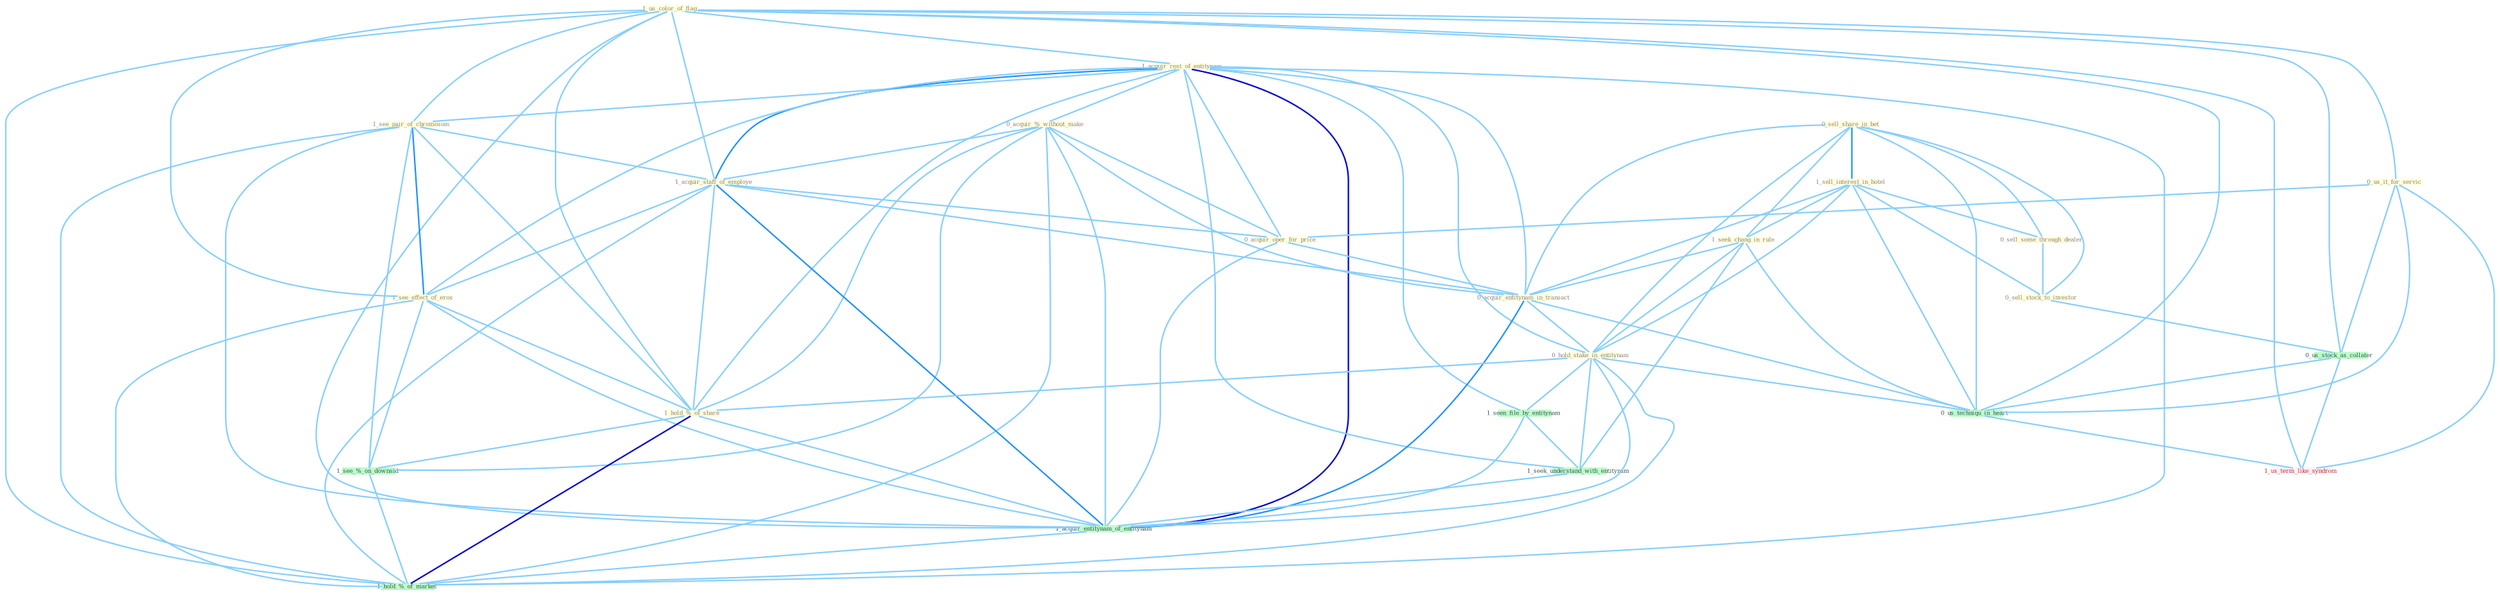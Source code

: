 Graph G{ 
    node
    [shape=polygon,style=filled,width=.5,height=.06,color="#BDFCC9",fixedsize=true,fontsize=4,
    fontcolor="#2f4f4f"];
    {node
    [color="#ffffe0", fontcolor="#8b7d6b"] "1_us_color_of_flag " "1_acquir_rest_of_entitynam " "0_sell_share_in_bet " "1_see_pair_of_chromosom " "0_acquir_%_without_make " "1_sell_interest_in_hotel " "1_acquir_staff_of_employe " "0_sell_some_through_dealer " "0_sell_stock_to_investor " "1_see_effect_of_eros " "1_seek_chang_in_rule " "0_us_it_for_servic " "0_acquir_oper_for_price " "0_acquir_entitynam_in_transact " "0_hold_stake_in_entitynam " "1_hold_%_of_share "}
{node [color="#fff0f5", fontcolor="#b22222"] "1_us_term_like_syndrom "}
edge [color="#B0E2FF"];

	"1_us_color_of_flag " -- "1_acquir_rest_of_entitynam " [w="1", color="#87cefa" ];
	"1_us_color_of_flag " -- "1_see_pair_of_chromosom " [w="1", color="#87cefa" ];
	"1_us_color_of_flag " -- "1_acquir_staff_of_employe " [w="1", color="#87cefa" ];
	"1_us_color_of_flag " -- "1_see_effect_of_eros " [w="1", color="#87cefa" ];
	"1_us_color_of_flag " -- "0_us_it_for_servic " [w="1", color="#87cefa" ];
	"1_us_color_of_flag " -- "1_hold_%_of_share " [w="1", color="#87cefa" ];
	"1_us_color_of_flag " -- "0_us_stock_as_collater " [w="1", color="#87cefa" ];
	"1_us_color_of_flag " -- "1_acquir_entitynam_of_entitynam " [w="1", color="#87cefa" ];
	"1_us_color_of_flag " -- "0_us_techniqu_in_heart " [w="1", color="#87cefa" ];
	"1_us_color_of_flag " -- "1_us_term_like_syndrom " [w="1", color="#87cefa" ];
	"1_us_color_of_flag " -- "1_hold_%_of_market " [w="1", color="#87cefa" ];
	"1_acquir_rest_of_entitynam " -- "1_see_pair_of_chromosom " [w="1", color="#87cefa" ];
	"1_acquir_rest_of_entitynam " -- "0_acquir_%_without_make " [w="1", color="#87cefa" ];
	"1_acquir_rest_of_entitynam " -- "1_acquir_staff_of_employe " [w="2", color="#1e90ff" , len=0.8];
	"1_acquir_rest_of_entitynam " -- "1_see_effect_of_eros " [w="1", color="#87cefa" ];
	"1_acquir_rest_of_entitynam " -- "0_acquir_oper_for_price " [w="1", color="#87cefa" ];
	"1_acquir_rest_of_entitynam " -- "0_acquir_entitynam_in_transact " [w="1", color="#87cefa" ];
	"1_acquir_rest_of_entitynam " -- "0_hold_stake_in_entitynam " [w="1", color="#87cefa" ];
	"1_acquir_rest_of_entitynam " -- "1_hold_%_of_share " [w="1", color="#87cefa" ];
	"1_acquir_rest_of_entitynam " -- "1_seen_file_by_entitynam " [w="1", color="#87cefa" ];
	"1_acquir_rest_of_entitynam " -- "1_seek_understand_with_entitynam " [w="1", color="#87cefa" ];
	"1_acquir_rest_of_entitynam " -- "1_acquir_entitynam_of_entitynam " [w="3", color="#0000cd" , len=0.6];
	"1_acquir_rest_of_entitynam " -- "1_hold_%_of_market " [w="1", color="#87cefa" ];
	"0_sell_share_in_bet " -- "1_sell_interest_in_hotel " [w="2", color="#1e90ff" , len=0.8];
	"0_sell_share_in_bet " -- "0_sell_some_through_dealer " [w="1", color="#87cefa" ];
	"0_sell_share_in_bet " -- "0_sell_stock_to_investor " [w="1", color="#87cefa" ];
	"0_sell_share_in_bet " -- "1_seek_chang_in_rule " [w="1", color="#87cefa" ];
	"0_sell_share_in_bet " -- "0_acquir_entitynam_in_transact " [w="1", color="#87cefa" ];
	"0_sell_share_in_bet " -- "0_hold_stake_in_entitynam " [w="1", color="#87cefa" ];
	"0_sell_share_in_bet " -- "0_us_techniqu_in_heart " [w="1", color="#87cefa" ];
	"1_see_pair_of_chromosom " -- "1_acquir_staff_of_employe " [w="1", color="#87cefa" ];
	"1_see_pair_of_chromosom " -- "1_see_effect_of_eros " [w="2", color="#1e90ff" , len=0.8];
	"1_see_pair_of_chromosom " -- "1_hold_%_of_share " [w="1", color="#87cefa" ];
	"1_see_pair_of_chromosom " -- "1_acquir_entitynam_of_entitynam " [w="1", color="#87cefa" ];
	"1_see_pair_of_chromosom " -- "1_see_%_on_downsid " [w="1", color="#87cefa" ];
	"1_see_pair_of_chromosom " -- "1_hold_%_of_market " [w="1", color="#87cefa" ];
	"0_acquir_%_without_make " -- "1_acquir_staff_of_employe " [w="1", color="#87cefa" ];
	"0_acquir_%_without_make " -- "0_acquir_oper_for_price " [w="1", color="#87cefa" ];
	"0_acquir_%_without_make " -- "0_acquir_entitynam_in_transact " [w="1", color="#87cefa" ];
	"0_acquir_%_without_make " -- "1_hold_%_of_share " [w="1", color="#87cefa" ];
	"0_acquir_%_without_make " -- "1_acquir_entitynam_of_entitynam " [w="1", color="#87cefa" ];
	"0_acquir_%_without_make " -- "1_see_%_on_downsid " [w="1", color="#87cefa" ];
	"0_acquir_%_without_make " -- "1_hold_%_of_market " [w="1", color="#87cefa" ];
	"1_sell_interest_in_hotel " -- "0_sell_some_through_dealer " [w="1", color="#87cefa" ];
	"1_sell_interest_in_hotel " -- "0_sell_stock_to_investor " [w="1", color="#87cefa" ];
	"1_sell_interest_in_hotel " -- "1_seek_chang_in_rule " [w="1", color="#87cefa" ];
	"1_sell_interest_in_hotel " -- "0_acquir_entitynam_in_transact " [w="1", color="#87cefa" ];
	"1_sell_interest_in_hotel " -- "0_hold_stake_in_entitynam " [w="1", color="#87cefa" ];
	"1_sell_interest_in_hotel " -- "0_us_techniqu_in_heart " [w="1", color="#87cefa" ];
	"1_acquir_staff_of_employe " -- "1_see_effect_of_eros " [w="1", color="#87cefa" ];
	"1_acquir_staff_of_employe " -- "0_acquir_oper_for_price " [w="1", color="#87cefa" ];
	"1_acquir_staff_of_employe " -- "0_acquir_entitynam_in_transact " [w="1", color="#87cefa" ];
	"1_acquir_staff_of_employe " -- "1_hold_%_of_share " [w="1", color="#87cefa" ];
	"1_acquir_staff_of_employe " -- "1_acquir_entitynam_of_entitynam " [w="2", color="#1e90ff" , len=0.8];
	"1_acquir_staff_of_employe " -- "1_hold_%_of_market " [w="1", color="#87cefa" ];
	"0_sell_some_through_dealer " -- "0_sell_stock_to_investor " [w="1", color="#87cefa" ];
	"0_sell_stock_to_investor " -- "0_us_stock_as_collater " [w="1", color="#87cefa" ];
	"1_see_effect_of_eros " -- "1_hold_%_of_share " [w="1", color="#87cefa" ];
	"1_see_effect_of_eros " -- "1_acquir_entitynam_of_entitynam " [w="1", color="#87cefa" ];
	"1_see_effect_of_eros " -- "1_see_%_on_downsid " [w="1", color="#87cefa" ];
	"1_see_effect_of_eros " -- "1_hold_%_of_market " [w="1", color="#87cefa" ];
	"1_seek_chang_in_rule " -- "0_acquir_entitynam_in_transact " [w="1", color="#87cefa" ];
	"1_seek_chang_in_rule " -- "0_hold_stake_in_entitynam " [w="1", color="#87cefa" ];
	"1_seek_chang_in_rule " -- "1_seek_understand_with_entitynam " [w="1", color="#87cefa" ];
	"1_seek_chang_in_rule " -- "0_us_techniqu_in_heart " [w="1", color="#87cefa" ];
	"0_us_it_for_servic " -- "0_acquir_oper_for_price " [w="1", color="#87cefa" ];
	"0_us_it_for_servic " -- "0_us_stock_as_collater " [w="1", color="#87cefa" ];
	"0_us_it_for_servic " -- "0_us_techniqu_in_heart " [w="1", color="#87cefa" ];
	"0_us_it_for_servic " -- "1_us_term_like_syndrom " [w="1", color="#87cefa" ];
	"0_acquir_oper_for_price " -- "0_acquir_entitynam_in_transact " [w="1", color="#87cefa" ];
	"0_acquir_oper_for_price " -- "1_acquir_entitynam_of_entitynam " [w="1", color="#87cefa" ];
	"0_acquir_entitynam_in_transact " -- "0_hold_stake_in_entitynam " [w="1", color="#87cefa" ];
	"0_acquir_entitynam_in_transact " -- "1_acquir_entitynam_of_entitynam " [w="2", color="#1e90ff" , len=0.8];
	"0_acquir_entitynam_in_transact " -- "0_us_techniqu_in_heart " [w="1", color="#87cefa" ];
	"0_hold_stake_in_entitynam " -- "1_hold_%_of_share " [w="1", color="#87cefa" ];
	"0_hold_stake_in_entitynam " -- "1_seen_file_by_entitynam " [w="1", color="#87cefa" ];
	"0_hold_stake_in_entitynam " -- "1_seek_understand_with_entitynam " [w="1", color="#87cefa" ];
	"0_hold_stake_in_entitynam " -- "1_acquir_entitynam_of_entitynam " [w="1", color="#87cefa" ];
	"0_hold_stake_in_entitynam " -- "0_us_techniqu_in_heart " [w="1", color="#87cefa" ];
	"0_hold_stake_in_entitynam " -- "1_hold_%_of_market " [w="1", color="#87cefa" ];
	"1_hold_%_of_share " -- "1_acquir_entitynam_of_entitynam " [w="1", color="#87cefa" ];
	"1_hold_%_of_share " -- "1_see_%_on_downsid " [w="1", color="#87cefa" ];
	"1_hold_%_of_share " -- "1_hold_%_of_market " [w="3", color="#0000cd" , len=0.6];
	"1_seen_file_by_entitynam " -- "1_seek_understand_with_entitynam " [w="1", color="#87cefa" ];
	"1_seen_file_by_entitynam " -- "1_acquir_entitynam_of_entitynam " [w="1", color="#87cefa" ];
	"0_us_stock_as_collater " -- "0_us_techniqu_in_heart " [w="1", color="#87cefa" ];
	"0_us_stock_as_collater " -- "1_us_term_like_syndrom " [w="1", color="#87cefa" ];
	"1_seek_understand_with_entitynam " -- "1_acquir_entitynam_of_entitynam " [w="1", color="#87cefa" ];
	"1_acquir_entitynam_of_entitynam " -- "1_hold_%_of_market " [w="1", color="#87cefa" ];
	"0_us_techniqu_in_heart " -- "1_us_term_like_syndrom " [w="1", color="#87cefa" ];
	"1_see_%_on_downsid " -- "1_hold_%_of_market " [w="1", color="#87cefa" ];
}